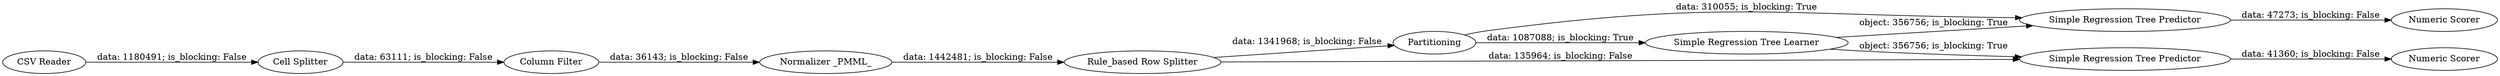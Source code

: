 digraph {
	"-704958158700369684_338" [label="Numeric Scorer"]
	"-704958158700369684_335" [label="Normalizer _PMML_"]
	"-704958158700369684_340" [label="Simple Regression Tree Learner"]
	"-704958158700369684_339" [label="Simple Regression Tree Predictor"]
	"-704958158700369684_330" [label="Column Filter"]
	"-704958158700369684_349" [label="Rule_based Row Splitter"]
	"-704958158700369684_1" [label="CSV Reader"]
	"-704958158700369684_336" [label=Partitioning]
	"-704958158700369684_351" [label="Numeric Scorer"]
	"-704958158700369684_350" [label="Simple Regression Tree Predictor"]
	"-704958158700369684_334" [label="Cell Splitter"]
	"-704958158700369684_1" -> "-704958158700369684_334" [label="data: 1180491; is_blocking: False"]
	"-704958158700369684_330" -> "-704958158700369684_335" [label="data: 36143; is_blocking: False"]
	"-704958158700369684_349" -> "-704958158700369684_350" [label="data: 135964; is_blocking: False"]
	"-704958158700369684_335" -> "-704958158700369684_349" [label="data: 1442481; is_blocking: False"]
	"-704958158700369684_350" -> "-704958158700369684_351" [label="data: 41360; is_blocking: False"]
	"-704958158700369684_340" -> "-704958158700369684_339" [label="object: 356756; is_blocking: True"]
	"-704958158700369684_340" -> "-704958158700369684_350" [label="object: 356756; is_blocking: True"]
	"-704958158700369684_339" -> "-704958158700369684_338" [label="data: 47273; is_blocking: False"]
	"-704958158700369684_349" -> "-704958158700369684_336" [label="data: 1341968; is_blocking: False"]
	"-704958158700369684_336" -> "-704958158700369684_339" [label="data: 310055; is_blocking: True"]
	"-704958158700369684_336" -> "-704958158700369684_340" [label="data: 1087088; is_blocking: True"]
	"-704958158700369684_334" -> "-704958158700369684_330" [label="data: 63111; is_blocking: False"]
	rankdir=LR
}
